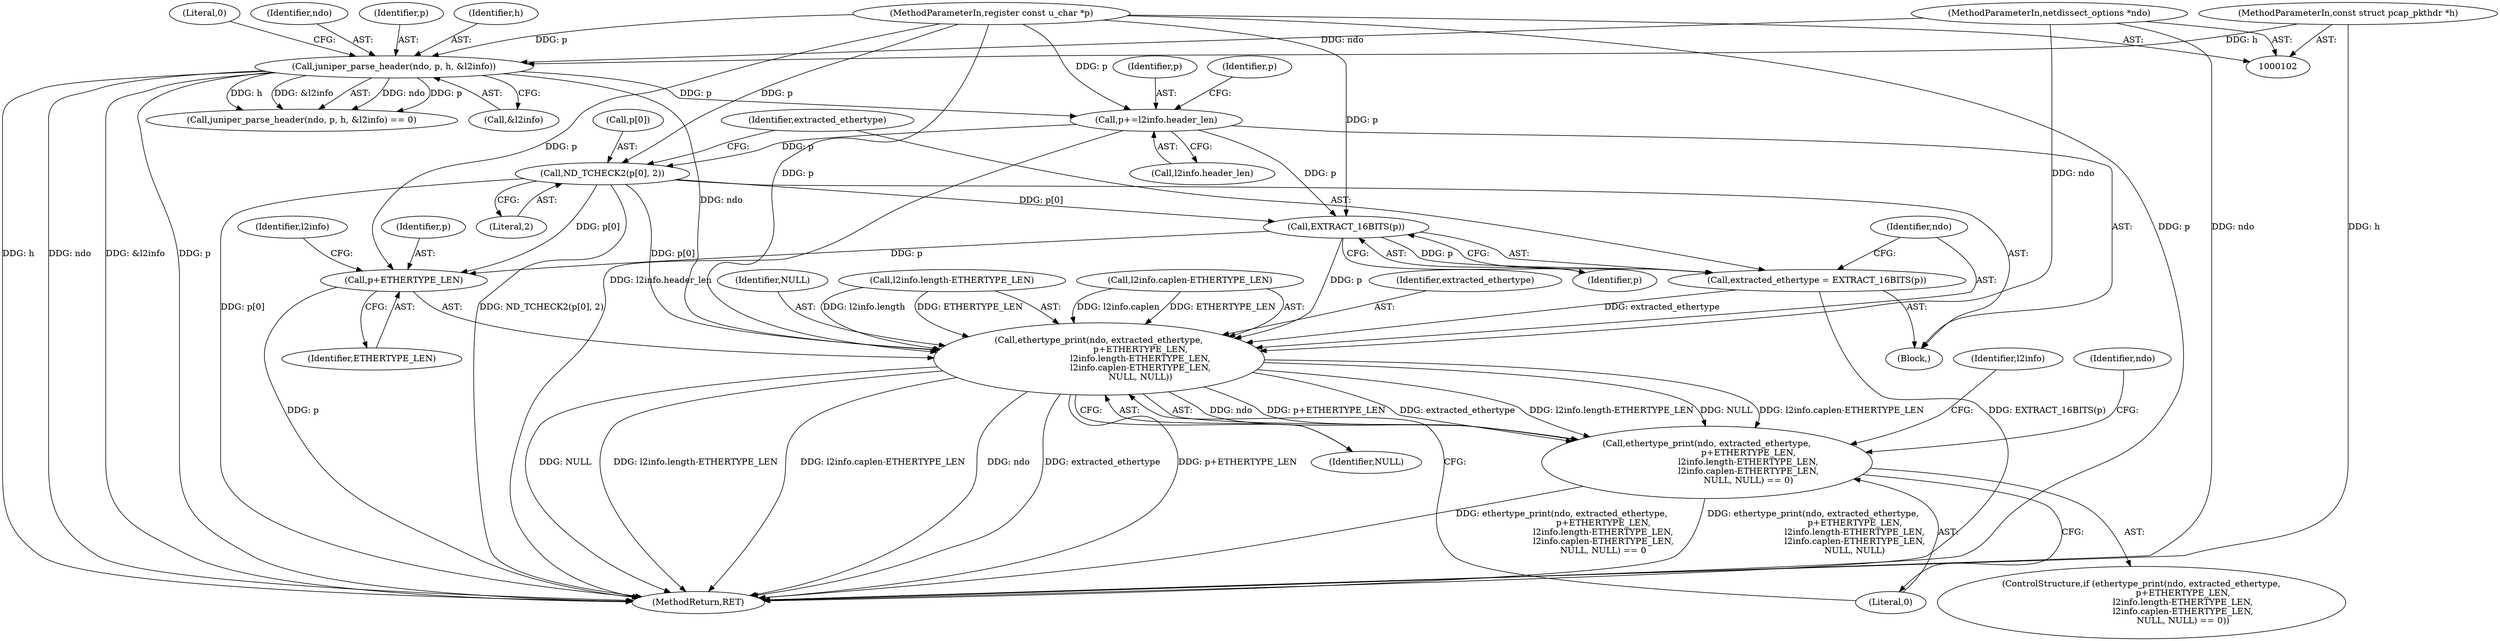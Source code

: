 digraph "0_tcpdump_b534e304568585707c4a92422aeca25cf908ff02_5@pointer" {
"1000127" [label="(Call,p+=l2info.header_len)"];
"1000116" [label="(Call,juniper_parse_header(ndo, p, h, &l2info))"];
"1000103" [label="(MethodParameterIn,netdissect_options *ndo)"];
"1000105" [label="(MethodParameterIn,register const u_char *p)"];
"1000104" [label="(MethodParameterIn,const struct pcap_pkthdr *h)"];
"1000132" [label="(Call,ND_TCHECK2(p[0], 2))"];
"1000139" [label="(Call,EXTRACT_16BITS(p))"];
"1000137" [label="(Call,extracted_ethertype = EXTRACT_16BITS(p))"];
"1000143" [label="(Call,ethertype_print(ndo, extracted_ethertype,\n                              p+ETHERTYPE_LEN,\n                              l2info.length-ETHERTYPE_LEN,\n                              l2info.caplen-ETHERTYPE_LEN,\n                              NULL, NULL))"];
"1000142" [label="(Call,ethertype_print(ndo, extracted_ethertype,\n                              p+ETHERTYPE_LEN,\n                              l2info.length-ETHERTYPE_LEN,\n                              l2info.caplen-ETHERTYPE_LEN,\n                              NULL, NULL) == 0)"];
"1000146" [label="(Call,p+ETHERTYPE_LEN)"];
"1000105" [label="(MethodParameterIn,register const u_char *p)"];
"1000146" [label="(Call,p+ETHERTYPE_LEN)"];
"1000145" [label="(Identifier,extracted_ethertype)"];
"1000140" [label="(Identifier,p)"];
"1000142" [label="(Call,ethertype_print(ndo, extracted_ethertype,\n                              p+ETHERTYPE_LEN,\n                              l2info.length-ETHERTYPE_LEN,\n                              l2info.caplen-ETHERTYPE_LEN,\n                              NULL, NULL) == 0)"];
"1000115" [label="(Call,juniper_parse_header(ndo, p, h, &l2info) == 0)"];
"1000119" [label="(Identifier,h)"];
"1000161" [label="(Literal,0)"];
"1000170" [label="(Identifier,l2info)"];
"1000137" [label="(Call,extracted_ethertype = EXTRACT_16BITS(p))"];
"1000160" [label="(Identifier,NULL)"];
"1000122" [label="(Literal,0)"];
"1000164" [label="(Identifier,ndo)"];
"1000144" [label="(Identifier,ndo)"];
"1000136" [label="(Literal,2)"];
"1000143" [label="(Call,ethertype_print(ndo, extracted_ethertype,\n                              p+ETHERTYPE_LEN,\n                              l2info.length-ETHERTYPE_LEN,\n                              l2info.caplen-ETHERTYPE_LEN,\n                              NULL, NULL))"];
"1000147" [label="(Identifier,p)"];
"1000181" [label="(MethodReturn,RET)"];
"1000116" [label="(Call,juniper_parse_header(ndo, p, h, &l2info))"];
"1000134" [label="(Identifier,p)"];
"1000127" [label="(Call,p+=l2info.header_len)"];
"1000159" [label="(Identifier,NULL)"];
"1000148" [label="(Identifier,ETHERTYPE_LEN)"];
"1000138" [label="(Identifier,extracted_ethertype)"];
"1000132" [label="(Call,ND_TCHECK2(p[0], 2))"];
"1000117" [label="(Identifier,ndo)"];
"1000128" [label="(Identifier,p)"];
"1000139" [label="(Call,EXTRACT_16BITS(p))"];
"1000106" [label="(Block,)"];
"1000103" [label="(MethodParameterIn,netdissect_options *ndo)"];
"1000120" [label="(Call,&l2info)"];
"1000149" [label="(Call,l2info.length-ETHERTYPE_LEN)"];
"1000151" [label="(Identifier,l2info)"];
"1000141" [label="(ControlStructure,if (ethertype_print(ndo, extracted_ethertype,\n                              p+ETHERTYPE_LEN,\n                              l2info.length-ETHERTYPE_LEN,\n                              l2info.caplen-ETHERTYPE_LEN,\n                              NULL, NULL) == 0))"];
"1000129" [label="(Call,l2info.header_len)"];
"1000104" [label="(MethodParameterIn,const struct pcap_pkthdr *h)"];
"1000133" [label="(Call,p[0])"];
"1000118" [label="(Identifier,p)"];
"1000154" [label="(Call,l2info.caplen-ETHERTYPE_LEN)"];
"1000127" -> "1000106"  [label="AST: "];
"1000127" -> "1000129"  [label="CFG: "];
"1000128" -> "1000127"  [label="AST: "];
"1000129" -> "1000127"  [label="AST: "];
"1000134" -> "1000127"  [label="CFG: "];
"1000127" -> "1000181"  [label="DDG: l2info.header_len"];
"1000116" -> "1000127"  [label="DDG: p"];
"1000105" -> "1000127"  [label="DDG: p"];
"1000127" -> "1000132"  [label="DDG: p"];
"1000127" -> "1000139"  [label="DDG: p"];
"1000116" -> "1000115"  [label="AST: "];
"1000116" -> "1000120"  [label="CFG: "];
"1000117" -> "1000116"  [label="AST: "];
"1000118" -> "1000116"  [label="AST: "];
"1000119" -> "1000116"  [label="AST: "];
"1000120" -> "1000116"  [label="AST: "];
"1000122" -> "1000116"  [label="CFG: "];
"1000116" -> "1000181"  [label="DDG: p"];
"1000116" -> "1000181"  [label="DDG: h"];
"1000116" -> "1000181"  [label="DDG: ndo"];
"1000116" -> "1000181"  [label="DDG: &l2info"];
"1000116" -> "1000115"  [label="DDG: ndo"];
"1000116" -> "1000115"  [label="DDG: p"];
"1000116" -> "1000115"  [label="DDG: h"];
"1000116" -> "1000115"  [label="DDG: &l2info"];
"1000103" -> "1000116"  [label="DDG: ndo"];
"1000105" -> "1000116"  [label="DDG: p"];
"1000104" -> "1000116"  [label="DDG: h"];
"1000116" -> "1000143"  [label="DDG: ndo"];
"1000103" -> "1000102"  [label="AST: "];
"1000103" -> "1000181"  [label="DDG: ndo"];
"1000103" -> "1000143"  [label="DDG: ndo"];
"1000105" -> "1000102"  [label="AST: "];
"1000105" -> "1000181"  [label="DDG: p"];
"1000105" -> "1000132"  [label="DDG: p"];
"1000105" -> "1000139"  [label="DDG: p"];
"1000105" -> "1000143"  [label="DDG: p"];
"1000105" -> "1000146"  [label="DDG: p"];
"1000104" -> "1000102"  [label="AST: "];
"1000104" -> "1000181"  [label="DDG: h"];
"1000132" -> "1000106"  [label="AST: "];
"1000132" -> "1000136"  [label="CFG: "];
"1000133" -> "1000132"  [label="AST: "];
"1000136" -> "1000132"  [label="AST: "];
"1000138" -> "1000132"  [label="CFG: "];
"1000132" -> "1000181"  [label="DDG: p[0]"];
"1000132" -> "1000181"  [label="DDG: ND_TCHECK2(p[0], 2)"];
"1000132" -> "1000139"  [label="DDG: p[0]"];
"1000132" -> "1000143"  [label="DDG: p[0]"];
"1000132" -> "1000146"  [label="DDG: p[0]"];
"1000139" -> "1000137"  [label="AST: "];
"1000139" -> "1000140"  [label="CFG: "];
"1000140" -> "1000139"  [label="AST: "];
"1000137" -> "1000139"  [label="CFG: "];
"1000139" -> "1000137"  [label="DDG: p"];
"1000139" -> "1000143"  [label="DDG: p"];
"1000139" -> "1000146"  [label="DDG: p"];
"1000137" -> "1000106"  [label="AST: "];
"1000138" -> "1000137"  [label="AST: "];
"1000144" -> "1000137"  [label="CFG: "];
"1000137" -> "1000181"  [label="DDG: EXTRACT_16BITS(p)"];
"1000137" -> "1000143"  [label="DDG: extracted_ethertype"];
"1000143" -> "1000142"  [label="AST: "];
"1000143" -> "1000160"  [label="CFG: "];
"1000144" -> "1000143"  [label="AST: "];
"1000145" -> "1000143"  [label="AST: "];
"1000146" -> "1000143"  [label="AST: "];
"1000149" -> "1000143"  [label="AST: "];
"1000154" -> "1000143"  [label="AST: "];
"1000159" -> "1000143"  [label="AST: "];
"1000160" -> "1000143"  [label="AST: "];
"1000161" -> "1000143"  [label="CFG: "];
"1000143" -> "1000181"  [label="DDG: NULL"];
"1000143" -> "1000181"  [label="DDG: l2info.length-ETHERTYPE_LEN"];
"1000143" -> "1000181"  [label="DDG: l2info.caplen-ETHERTYPE_LEN"];
"1000143" -> "1000181"  [label="DDG: ndo"];
"1000143" -> "1000181"  [label="DDG: extracted_ethertype"];
"1000143" -> "1000181"  [label="DDG: p+ETHERTYPE_LEN"];
"1000143" -> "1000142"  [label="DDG: ndo"];
"1000143" -> "1000142"  [label="DDG: p+ETHERTYPE_LEN"];
"1000143" -> "1000142"  [label="DDG: extracted_ethertype"];
"1000143" -> "1000142"  [label="DDG: l2info.length-ETHERTYPE_LEN"];
"1000143" -> "1000142"  [label="DDG: NULL"];
"1000143" -> "1000142"  [label="DDG: l2info.caplen-ETHERTYPE_LEN"];
"1000149" -> "1000143"  [label="DDG: l2info.length"];
"1000149" -> "1000143"  [label="DDG: ETHERTYPE_LEN"];
"1000154" -> "1000143"  [label="DDG: l2info.caplen"];
"1000154" -> "1000143"  [label="DDG: ETHERTYPE_LEN"];
"1000142" -> "1000141"  [label="AST: "];
"1000142" -> "1000161"  [label="CFG: "];
"1000161" -> "1000142"  [label="AST: "];
"1000164" -> "1000142"  [label="CFG: "];
"1000170" -> "1000142"  [label="CFG: "];
"1000142" -> "1000181"  [label="DDG: ethertype_print(ndo, extracted_ethertype,\n                              p+ETHERTYPE_LEN,\n                              l2info.length-ETHERTYPE_LEN,\n                              l2info.caplen-ETHERTYPE_LEN,\n                              NULL, NULL) == 0"];
"1000142" -> "1000181"  [label="DDG: ethertype_print(ndo, extracted_ethertype,\n                              p+ETHERTYPE_LEN,\n                              l2info.length-ETHERTYPE_LEN,\n                              l2info.caplen-ETHERTYPE_LEN,\n                              NULL, NULL)"];
"1000146" -> "1000148"  [label="CFG: "];
"1000147" -> "1000146"  [label="AST: "];
"1000148" -> "1000146"  [label="AST: "];
"1000151" -> "1000146"  [label="CFG: "];
"1000146" -> "1000181"  [label="DDG: p"];
}
